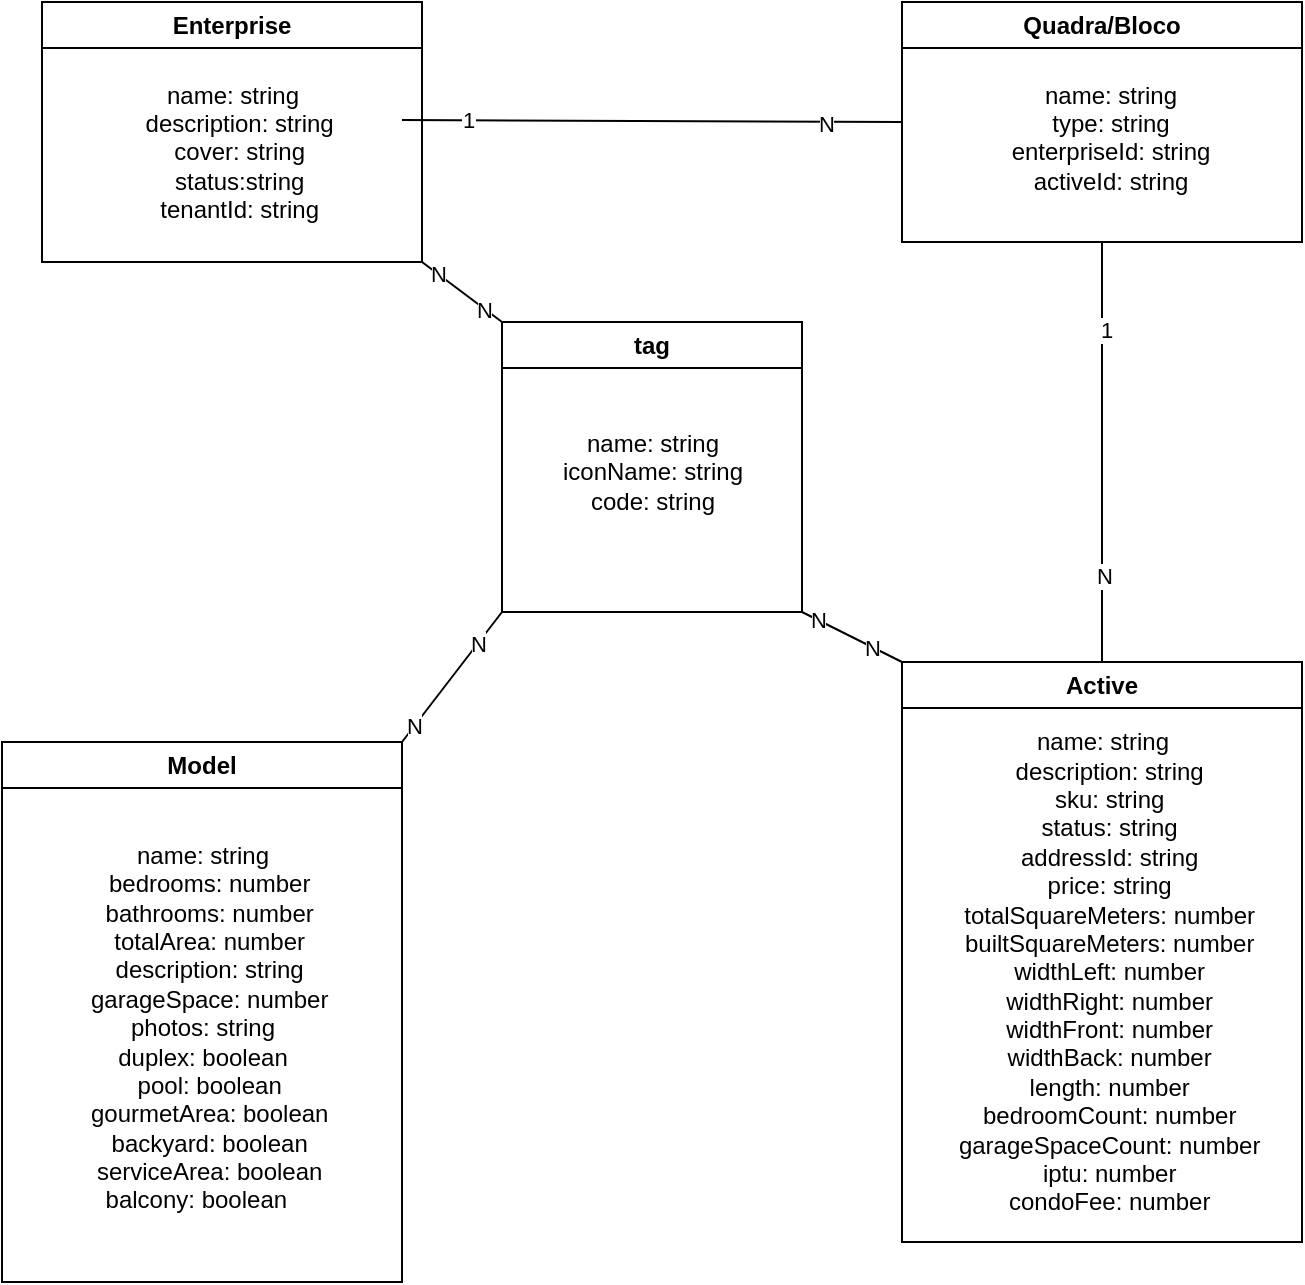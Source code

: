 <mxfile version="26.2.9">
  <diagram name="Página-1" id="DlFw92GkphCBnJ2AYAbu">
    <mxGraphModel dx="1420" dy="786" grid="1" gridSize="10" guides="1" tooltips="1" connect="1" arrows="1" fold="1" page="1" pageScale="1" pageWidth="827" pageHeight="1169" math="0" shadow="0">
      <root>
        <mxCell id="0" />
        <mxCell id="1" parent="0" />
        <mxCell id="jvUN5eC8oDsfLbKXVyd1-1" value="Enterprise" style="swimlane;whiteSpace=wrap;html=1;" parent="1" vertex="1">
          <mxGeometry x="100" y="70" width="190" height="130" as="geometry" />
        </mxCell>
        <mxCell id="jvUN5eC8oDsfLbKXVyd1-14" value="&lt;div&gt;name: string&lt;/div&gt;&lt;div&gt;&amp;nbsp; description: string&lt;/div&gt;&lt;div&gt;&amp;nbsp; cover: string&lt;/div&gt;&lt;div&gt;&amp;nbsp; status:string&lt;/div&gt;&lt;div&gt;&amp;nbsp; tenantId: string&lt;/div&gt;" style="text;html=1;align=center;verticalAlign=middle;resizable=0;points=[];autosize=1;strokeColor=none;fillColor=none;" parent="jvUN5eC8oDsfLbKXVyd1-1" vertex="1">
          <mxGeometry x="35" y="30" width="120" height="90" as="geometry" />
        </mxCell>
        <mxCell id="jvUN5eC8oDsfLbKXVyd1-3" value="Quadra/Bloco" style="swimlane;whiteSpace=wrap;html=1;" parent="1" vertex="1">
          <mxGeometry x="530" y="70" width="200" height="120" as="geometry" />
        </mxCell>
        <mxCell id="jvUN5eC8oDsfLbKXVyd1-6" value="name: string&lt;div&gt;type: string&lt;/div&gt;&lt;div&gt;enterpriseId: string&lt;/div&gt;&lt;div&gt;activeId: string&lt;br&gt;&lt;div&gt;&lt;br&gt;&lt;/div&gt;&lt;/div&gt;" style="text;html=1;align=center;verticalAlign=middle;resizable=0;points=[];autosize=1;strokeColor=none;fillColor=none;" parent="jvUN5eC8oDsfLbKXVyd1-3" vertex="1">
          <mxGeometry x="44" y="30" width="120" height="90" as="geometry" />
        </mxCell>
        <mxCell id="jvUN5eC8oDsfLbKXVyd1-4" value="Model" style="swimlane;whiteSpace=wrap;html=1;" parent="1" vertex="1">
          <mxGeometry x="80" y="440" width="200" height="270" as="geometry" />
        </mxCell>
        <mxCell id="jvUN5eC8oDsfLbKXVyd1-12" value="name: string&lt;div&gt;&lt;div&gt;&amp;nbsp; bedrooms: number&lt;/div&gt;&lt;div&gt;&amp;nbsp; bathrooms: number&lt;/div&gt;&lt;div&gt;&amp;nbsp; totalArea: number&lt;/div&gt;&lt;div&gt;&amp;nbsp; description: string&lt;/div&gt;&lt;div&gt;&lt;span style=&quot;background-color: transparent; color: light-dark(rgb(0, 0, 0), rgb(255, 255, 255));&quot;&gt;&amp;nbsp; garageSpace: number&lt;/span&gt;&lt;/div&gt;&lt;div&gt;&lt;span style=&quot;background-color: transparent; color: light-dark(rgb(0, 0, 0), rgb(255, 255, 255));&quot;&gt;photos: string&lt;/span&gt;&lt;/div&gt;&lt;div&gt;duplex: boolean&lt;/div&gt;&lt;div&gt;&amp;nbsp; pool: boolean&lt;/div&gt;&lt;div&gt;&amp;nbsp; gourmetArea: boolean&lt;/div&gt;&lt;div&gt;&amp;nbsp; backyard: boolean&lt;/div&gt;&lt;div&gt;&amp;nbsp; serviceArea: boolean&lt;/div&gt;&lt;div&gt;&lt;span style=&quot;background-color: transparent;&quot;&gt;&amp;nbsp; &lt;span style=&quot;white-space: pre;&quot;&gt;&#x9;&lt;/span&gt;balcony: boolean&lt;/span&gt;&amp;nbsp; &amp;nbsp; &amp;nbsp; &amp;nbsp; &amp;nbsp;&amp;nbsp;&lt;/div&gt;&lt;/div&gt;&lt;div&gt;&lt;br&gt;&lt;/div&gt;" style="text;html=1;align=center;verticalAlign=middle;resizable=0;points=[];autosize=1;strokeColor=none;fillColor=none;" parent="jvUN5eC8oDsfLbKXVyd1-4" vertex="1">
          <mxGeometry x="15" y="45" width="170" height="210" as="geometry" />
        </mxCell>
        <mxCell id="jvUN5eC8oDsfLbKXVyd1-5" value="Active" style="swimlane;whiteSpace=wrap;html=1;" parent="1" vertex="1">
          <mxGeometry x="530" y="400" width="200" height="290" as="geometry" />
        </mxCell>
        <mxCell id="jvUN5eC8oDsfLbKXVyd1-10" value="&lt;div&gt;&lt;div&gt;name: string&lt;/div&gt;&lt;div&gt;&amp;nbsp; description: string&lt;/div&gt;&lt;div&gt;&amp;nbsp; sku: string&lt;/div&gt;&lt;div&gt;&amp;nbsp; status: string&lt;/div&gt;&lt;div&gt;&amp;nbsp; addressId: string&lt;/div&gt;&lt;div&gt;&amp;nbsp; price: string&lt;/div&gt;&lt;div&gt;&amp;nbsp; totalSquareMeters: number&lt;/div&gt;&lt;div&gt;&amp;nbsp; builtSquareMeters: number&lt;/div&gt;&lt;div&gt;&amp;nbsp; widthLeft: number&lt;/div&gt;&lt;div&gt;&amp;nbsp; widthRight: number&lt;/div&gt;&lt;div&gt;&amp;nbsp; widthFront: number&lt;/div&gt;&lt;div&gt;&amp;nbsp; widthBack: number&lt;/div&gt;&lt;div&gt;&amp;nbsp; length: number&lt;/div&gt;&lt;div&gt;&amp;nbsp; bedroomCount: number&lt;/div&gt;&lt;div&gt;&amp;nbsp; garageSpaceCount: number&lt;/div&gt;&lt;div&gt;&amp;nbsp; iptu: number&lt;/div&gt;&lt;div&gt;&amp;nbsp; condoFee: number&lt;/div&gt;&lt;/div&gt;" style="text;html=1;align=center;verticalAlign=middle;resizable=0;points=[];autosize=1;strokeColor=none;fillColor=none;" parent="jvUN5eC8oDsfLbKXVyd1-5" vertex="1">
          <mxGeometry x="10" y="25" width="180" height="260" as="geometry" />
        </mxCell>
        <mxCell id="jvUN5eC8oDsfLbKXVyd1-7" value="" style="endArrow=none;html=1;rounded=0;exitX=0.5;exitY=0;exitDx=0;exitDy=0;entryX=0.5;entryY=1;entryDx=0;entryDy=0;" parent="1" source="jvUN5eC8oDsfLbKXVyd1-5" target="jvUN5eC8oDsfLbKXVyd1-3" edge="1">
          <mxGeometry width="50" height="50" relative="1" as="geometry">
            <mxPoint x="360" y="320" as="sourcePoint" />
            <mxPoint x="410" y="270" as="targetPoint" />
          </mxGeometry>
        </mxCell>
        <mxCell id="jvUN5eC8oDsfLbKXVyd1-8" value="1" style="edgeLabel;html=1;align=center;verticalAlign=middle;resizable=0;points=[];" parent="jvUN5eC8oDsfLbKXVyd1-7" vertex="1" connectable="0">
          <mxGeometry x="0.583" y="-2" relative="1" as="geometry">
            <mxPoint as="offset" />
          </mxGeometry>
        </mxCell>
        <mxCell id="jvUN5eC8oDsfLbKXVyd1-9" value="N" style="edgeLabel;html=1;align=center;verticalAlign=middle;resizable=0;points=[];" parent="jvUN5eC8oDsfLbKXVyd1-7" vertex="1" connectable="0">
          <mxGeometry x="-0.589" y="-1" relative="1" as="geometry">
            <mxPoint as="offset" />
          </mxGeometry>
        </mxCell>
        <mxCell id="jvUN5eC8oDsfLbKXVyd1-15" value="" style="endArrow=none;html=1;rounded=0;entryX=0;entryY=0.5;entryDx=0;entryDy=0;" parent="1" target="jvUN5eC8oDsfLbKXVyd1-3" edge="1">
          <mxGeometry width="50" height="50" relative="1" as="geometry">
            <mxPoint x="280" y="129" as="sourcePoint" />
            <mxPoint x="490" y="129.41" as="targetPoint" />
          </mxGeometry>
        </mxCell>
        <mxCell id="jvUN5eC8oDsfLbKXVyd1-17" value="N" style="edgeLabel;html=1;align=center;verticalAlign=middle;resizable=0;points=[];" parent="jvUN5eC8oDsfLbKXVyd1-15" vertex="1" connectable="0">
          <mxGeometry x="0.695" y="-1" relative="1" as="geometry">
            <mxPoint as="offset" />
          </mxGeometry>
        </mxCell>
        <mxCell id="jvUN5eC8oDsfLbKXVyd1-18" value="1" style="edgeLabel;html=1;align=center;verticalAlign=middle;resizable=0;points=[];" parent="jvUN5eC8oDsfLbKXVyd1-15" vertex="1" connectable="0">
          <mxGeometry x="-0.742" relative="1" as="geometry">
            <mxPoint as="offset" />
          </mxGeometry>
        </mxCell>
        <mxCell id="jvUN5eC8oDsfLbKXVyd1-26" value="tag" style="swimlane;whiteSpace=wrap;html=1;" parent="1" vertex="1">
          <mxGeometry x="330" y="230" width="150" height="145" as="geometry" />
        </mxCell>
        <mxCell id="jvUN5eC8oDsfLbKXVyd1-27" value="name: string&lt;div&gt;iconName: string&lt;/div&gt;&lt;div&gt;code: string&lt;/div&gt;" style="text;html=1;align=center;verticalAlign=middle;resizable=0;points=[];autosize=1;strokeColor=none;fillColor=none;" parent="jvUN5eC8oDsfLbKXVyd1-26" vertex="1">
          <mxGeometry x="20" y="45" width="110" height="60" as="geometry" />
        </mxCell>
        <mxCell id="jvUN5eC8oDsfLbKXVyd1-28" value="" style="endArrow=none;html=1;rounded=0;exitX=1;exitY=1;exitDx=0;exitDy=0;" parent="1" source="jvUN5eC8oDsfLbKXVyd1-1" edge="1">
          <mxGeometry width="50" height="50" relative="1" as="geometry">
            <mxPoint x="340" y="360" as="sourcePoint" />
            <mxPoint x="330" y="230" as="targetPoint" />
          </mxGeometry>
        </mxCell>
        <mxCell id="jvUN5eC8oDsfLbKXVyd1-32" value="N" style="edgeLabel;html=1;align=center;verticalAlign=middle;resizable=0;points=[];" parent="jvUN5eC8oDsfLbKXVyd1-28" vertex="1" connectable="0">
          <mxGeometry x="0.56" relative="1" as="geometry">
            <mxPoint as="offset" />
          </mxGeometry>
        </mxCell>
        <mxCell id="jvUN5eC8oDsfLbKXVyd1-33" value="N" style="edgeLabel;html=1;align=center;verticalAlign=middle;resizable=0;points=[];" parent="jvUN5eC8oDsfLbKXVyd1-28" vertex="1" connectable="0">
          <mxGeometry x="-0.623" relative="1" as="geometry">
            <mxPoint as="offset" />
          </mxGeometry>
        </mxCell>
        <mxCell id="jvUN5eC8oDsfLbKXVyd1-38" value="" style="endArrow=none;html=1;rounded=0;exitX=1;exitY=1;exitDx=0;exitDy=0;entryX=0;entryY=0;entryDx=0;entryDy=0;" parent="1" source="jvUN5eC8oDsfLbKXVyd1-26" target="jvUN5eC8oDsfLbKXVyd1-5" edge="1">
          <mxGeometry width="50" height="50" relative="1" as="geometry">
            <mxPoint x="510" y="410" as="sourcePoint" />
            <mxPoint x="560" y="360" as="targetPoint" />
          </mxGeometry>
        </mxCell>
        <mxCell id="jvUN5eC8oDsfLbKXVyd1-39" value="N" style="edgeLabel;html=1;align=center;verticalAlign=middle;resizable=0;points=[];" parent="jvUN5eC8oDsfLbKXVyd1-38" vertex="1" connectable="0">
          <mxGeometry x="-0.689" relative="1" as="geometry">
            <mxPoint as="offset" />
          </mxGeometry>
        </mxCell>
        <mxCell id="jvUN5eC8oDsfLbKXVyd1-40" value="N" style="edgeLabel;html=1;align=center;verticalAlign=middle;resizable=0;points=[];" parent="jvUN5eC8oDsfLbKXVyd1-38" vertex="1" connectable="0">
          <mxGeometry x="0.388" relative="1" as="geometry">
            <mxPoint as="offset" />
          </mxGeometry>
        </mxCell>
        <mxCell id="jvUN5eC8oDsfLbKXVyd1-41" value="" style="endArrow=none;html=1;rounded=0;exitX=1;exitY=0;exitDx=0;exitDy=0;entryX=0;entryY=1;entryDx=0;entryDy=0;" parent="1" source="jvUN5eC8oDsfLbKXVyd1-4" target="jvUN5eC8oDsfLbKXVyd1-26" edge="1">
          <mxGeometry width="50" height="50" relative="1" as="geometry">
            <mxPoint x="280" y="420" as="sourcePoint" />
            <mxPoint x="330" y="380" as="targetPoint" />
          </mxGeometry>
        </mxCell>
        <mxCell id="jvUN5eC8oDsfLbKXVyd1-42" value="N" style="edgeLabel;html=1;align=center;verticalAlign=middle;resizable=0;points=[];" parent="jvUN5eC8oDsfLbKXVyd1-41" vertex="1" connectable="0">
          <mxGeometry x="-0.762" relative="1" as="geometry">
            <mxPoint as="offset" />
          </mxGeometry>
        </mxCell>
        <mxCell id="jvUN5eC8oDsfLbKXVyd1-43" value="N" style="edgeLabel;html=1;align=center;verticalAlign=middle;resizable=0;points=[];" parent="jvUN5eC8oDsfLbKXVyd1-41" vertex="1" connectable="0">
          <mxGeometry x="0.527" relative="1" as="geometry">
            <mxPoint as="offset" />
          </mxGeometry>
        </mxCell>
      </root>
    </mxGraphModel>
  </diagram>
</mxfile>
